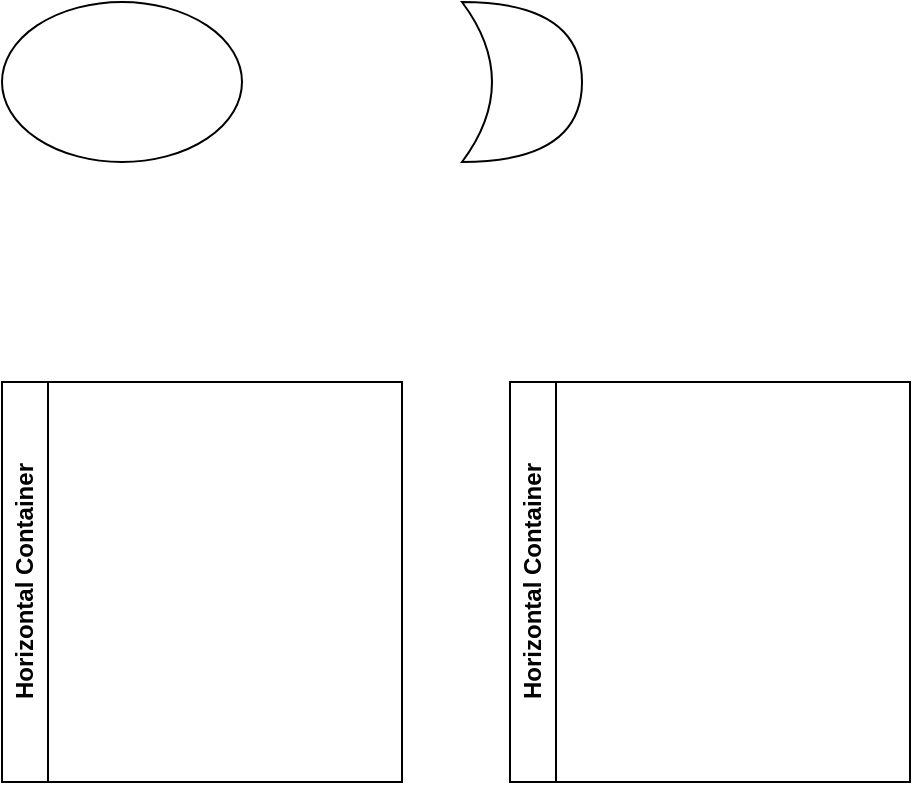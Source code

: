 <mxfile version="25.0.1">
  <diagram name="第 1 页" id="Pv66o9lLYv16qwTMfcKr">
    <mxGraphModel dx="1422" dy="768" grid="1" gridSize="10" guides="1" tooltips="1" connect="1" arrows="1" fold="1" page="1" pageScale="1" pageWidth="827" pageHeight="1169" math="0" shadow="0">
      <root>
        <mxCell id="0" />
        <mxCell id="1" parent="0" />
        <mxCell id="tiFpiMKY24c1W9r2UmxZ-1" value="" style="ellipse;whiteSpace=wrap;html=1;" vertex="1" parent="1">
          <mxGeometry x="160" y="170" width="120" height="80" as="geometry" />
        </mxCell>
        <mxCell id="tiFpiMKY24c1W9r2UmxZ-2" value="" style="shape=xor;whiteSpace=wrap;html=1;" vertex="1" parent="1">
          <mxGeometry x="390" y="170" width="60" height="80" as="geometry" />
        </mxCell>
        <mxCell id="tiFpiMKY24c1W9r2UmxZ-3" value="Horizontal Container" style="swimlane;horizontal=0;whiteSpace=wrap;html=1;" vertex="1" parent="1">
          <mxGeometry x="160" y="360" width="200" height="200" as="geometry" />
        </mxCell>
        <mxCell id="tiFpiMKY24c1W9r2UmxZ-4" value="Horizontal Container" style="swimlane;horizontal=0;whiteSpace=wrap;html=1;" vertex="1" parent="1">
          <mxGeometry x="414" y="360" width="200" height="200" as="geometry" />
        </mxCell>
      </root>
    </mxGraphModel>
  </diagram>
</mxfile>
